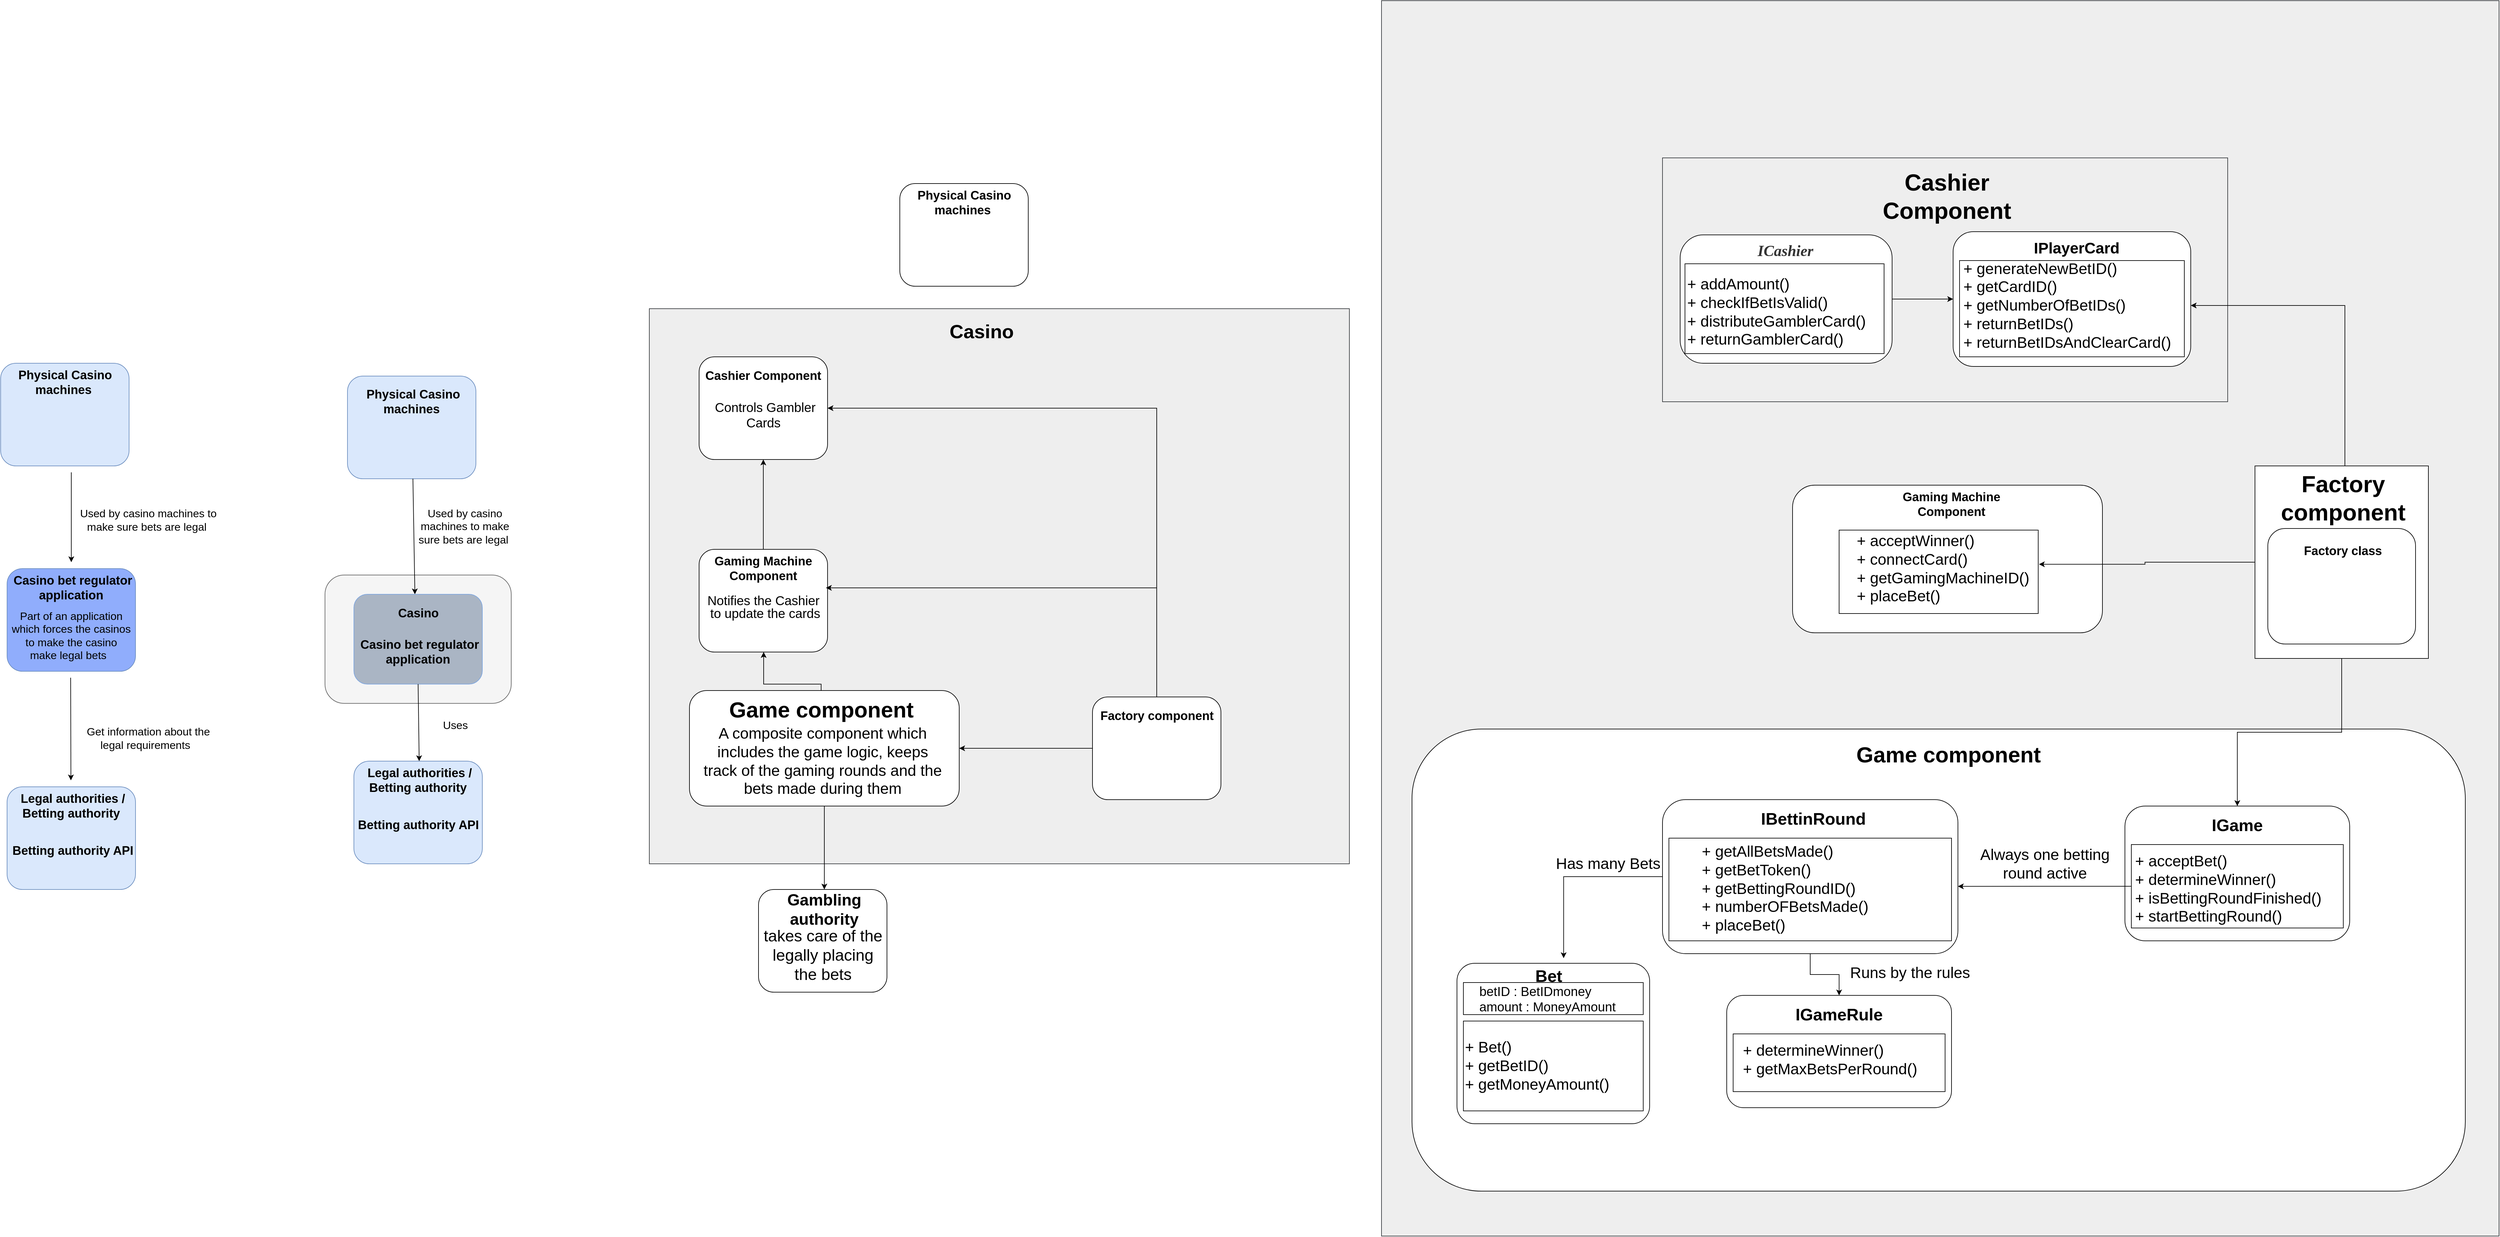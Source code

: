 <mxfile version="12.8.9"><diagram id="4Bdni1rd2levdif2QlFp" name="Page-1"><mxGraphModel dx="5299" dy="3946" grid="1" gridSize="10" guides="1" tooltips="1" connect="1" arrows="1" fold="1" page="1" pageScale="1" pageWidth="850" pageHeight="1100" math="0" shadow="0"><root><mxCell id="0"/><mxCell id="1" parent="0"/><mxCell id="wgiv1KgJ2mop-hyyQIvd-1" value="" style="rounded=0;whiteSpace=wrap;html=1;shadow=0;fillColor=#eeeeee;strokeColor=#36393d;" vertex="1" parent="1"><mxGeometry x="2020" y="-515" width="1740" height="1925" as="geometry"/></mxCell><mxCell id="BUaeJ5m5hBTxPJ-2kl2l-30" value="" style="rounded=1;whiteSpace=wrap;html=1;" parent="1" vertex="1"><mxGeometry x="2660" y="240" width="482.5" height="230" as="geometry"/></mxCell><mxCell id="BUaeJ5m5hBTxPJ-2kl2l-16" value="" style="rounded=0;whiteSpace=wrap;html=1;fillColor=#eeeeee;strokeColor=#36393d;" parent="1" vertex="1"><mxGeometry x="2457.5" y="-270" width="880" height="380" as="geometry"/></mxCell><mxCell id="BUaeJ5m5hBTxPJ-2kl2l-37" value="" style="rounded=1;whiteSpace=wrap;html=1;" parent="1" vertex="1"><mxGeometry x="2067.5" y="620" width="1640" height="720" as="geometry"/></mxCell><mxCell id="wgiv1KgJ2mop-hyyQIvd-20" value="" style="edgeStyle=orthogonalEdgeStyle;rounded=0;orthogonalLoop=1;jettySize=auto;html=1;entryX=1.022;entryY=0.415;entryDx=0;entryDy=0;entryPerimeter=0;" edge="1" parent="1" source="wgiv1KgJ2mop-hyyQIvd-7" target="BUaeJ5m5hBTxPJ-2kl2l-32"><mxGeometry relative="1" as="geometry"><mxPoint x="3300.0" y="360" as="targetPoint"/></mxGeometry></mxCell><mxCell id="wgiv1KgJ2mop-hyyQIvd-22" value="" style="edgeStyle=orthogonalEdgeStyle;rounded=0;orthogonalLoop=1;jettySize=auto;html=1;entryX=0.5;entryY=0;entryDx=0;entryDy=0;" edge="1" parent="1" source="wgiv1KgJ2mop-hyyQIvd-7" target="BUaeJ5m5hBTxPJ-2kl2l-51"><mxGeometry relative="1" as="geometry"><mxPoint x="3300.0" y="360" as="targetPoint"/></mxGeometry></mxCell><mxCell id="wgiv1KgJ2mop-hyyQIvd-24" value="" style="edgeStyle=orthogonalEdgeStyle;rounded=0;orthogonalLoop=1;jettySize=auto;html=1;entryX=1;entryY=0.5;entryDx=0;entryDy=0;" edge="1" parent="1" source="wgiv1KgJ2mop-hyyQIvd-7" target="BUaeJ5m5hBTxPJ-2kl2l-21"><mxGeometry relative="1" as="geometry"><mxPoint x="3515" y="130" as="targetPoint"/><Array as="points"><mxPoint x="3520" y="-40"/></Array></mxGeometry></mxCell><mxCell id="wgiv1KgJ2mop-hyyQIvd-7" value="" style="rounded=0;whiteSpace=wrap;html=1;" vertex="1" parent="1"><mxGeometry x="3380" y="210" width="270" height="300" as="geometry"/></mxCell><mxCell id="BUaeJ5m5hBTxPJ-2kl2l-20" value="" style="rounded=1;whiteSpace=wrap;html=1;" parent="1" vertex="1"><mxGeometry x="2910" y="-155" width="370" height="210" as="geometry"/></mxCell><mxCell id="BUaeJ5m5hBTxPJ-2kl2l-2" value="" style="rounded=1;whiteSpace=wrap;html=1;fillColor=#f5f5f5;strokeColor=#666666;fontColor=#333333;" parent="1" vertex="1"><mxGeometry x="375" y="380" width="290" height="200" as="geometry"/></mxCell><mxCell id="s65S0Sn_o1DhRNaS_JRZ-42" value="" style="rounded=0;whiteSpace=wrap;html=1;shadow=0;fillColor=#eeeeee;strokeColor=#36393d;" parent="1" vertex="1"><mxGeometry x="880" y="-35" width="1090" height="865" as="geometry"/></mxCell><mxCell id="hofzeqCZwEQ-WnHuqXEZ-1" value="" style="rounded=1;whiteSpace=wrap;html=1;fillColor=#90ADFC;strokeColor=#6c8ebf;" parent="1" vertex="1"><mxGeometry x="-120" y="370" width="200" height="160" as="geometry"/></mxCell><mxCell id="hofzeqCZwEQ-WnHuqXEZ-8" value="&lt;span style=&quot;font-size: 17px&quot;&gt;Part of an application which forces the casinos to make the casino make legal bets&amp;nbsp;&amp;nbsp;&lt;/span&gt;" style="text;html=1;strokeColor=none;fillColor=none;align=center;verticalAlign=middle;whiteSpace=wrap;rounded=0;" parent="1" vertex="1"><mxGeometry x="-115" y="430" width="190" height="90" as="geometry"/></mxCell><mxCell id="hofzeqCZwEQ-WnHuqXEZ-10" value="&lt;font style=&quot;font-size: 19px&quot;&gt;&lt;b&gt;Casino bet regulator application&amp;nbsp;&lt;/b&gt;&lt;/font&gt;" style="text;html=1;strokeColor=none;fillColor=none;align=center;verticalAlign=middle;whiteSpace=wrap;rounded=0;" parent="1" vertex="1"><mxGeometry x="-115" y="370" width="195" height="60" as="geometry"/></mxCell><mxCell id="hofzeqCZwEQ-WnHuqXEZ-17" value="" style="rounded=1;whiteSpace=wrap;html=1;fillColor=#dae8fc;strokeColor=#6c8ebf;" parent="1" vertex="1"><mxGeometry x="-130" y="50" width="200" height="160" as="geometry"/></mxCell><mxCell id="hofzeqCZwEQ-WnHuqXEZ-18" value="&lt;b style=&quot;font-size: 19px&quot;&gt;Physical Casino &lt;/b&gt;&lt;span style=&quot;font-size: 19px&quot;&gt;&lt;b&gt;machines&lt;/b&gt;&lt;/span&gt;&lt;b style=&quot;font-size: 19px&quot;&gt;&amp;nbsp;&lt;/b&gt;" style="text;html=1;strokeColor=none;fillColor=none;align=center;verticalAlign=middle;whiteSpace=wrap;rounded=0;" parent="1" vertex="1"><mxGeometry x="-127.5" y="50" width="195" height="60" as="geometry"/></mxCell><mxCell id="hofzeqCZwEQ-WnHuqXEZ-21" value="" style="rounded=1;whiteSpace=wrap;html=1;fillColor=#dae8fc;strokeColor=#6c8ebf;" parent="1" vertex="1"><mxGeometry x="-120" y="710" width="200" height="160" as="geometry"/></mxCell><mxCell id="hofzeqCZwEQ-WnHuqXEZ-22" value="&lt;b style=&quot;font-size: 19px&quot;&gt;Legal &lt;/b&gt;&lt;span style=&quot;font-size: 19px&quot;&gt;&lt;b&gt;authorities&lt;/b&gt;&lt;/span&gt;&lt;b style=&quot;font-size: 19px&quot;&gt;&amp;nbsp;/ Betting authority&amp;nbsp;&lt;/b&gt;" style="text;html=1;strokeColor=none;fillColor=none;align=center;verticalAlign=middle;whiteSpace=wrap;rounded=0;" parent="1" vertex="1"><mxGeometry x="-115" y="710" width="195" height="60" as="geometry"/></mxCell><mxCell id="hofzeqCZwEQ-WnHuqXEZ-23" value="" style="endArrow=classic;html=1;" parent="1" edge="1"><mxGeometry width="50" height="50" relative="1" as="geometry"><mxPoint x="-21" y="540" as="sourcePoint"/><mxPoint x="-20.59" y="700" as="targetPoint"/></mxGeometry></mxCell><mxCell id="hofzeqCZwEQ-WnHuqXEZ-24" value="&lt;span style=&quot;font-size: 17px&quot;&gt;Get information about the legal requirements&amp;nbsp;&amp;nbsp;&lt;/span&gt;" style="text;html=1;strokeColor=none;fillColor=none;align=center;verticalAlign=middle;whiteSpace=wrap;rounded=0;" parent="1" vertex="1"><mxGeometry x="-10" y="590" width="220" height="90" as="geometry"/></mxCell><mxCell id="hofzeqCZwEQ-WnHuqXEZ-25" value="" style="endArrow=classic;html=1;" parent="1" edge="1"><mxGeometry width="50" height="50" relative="1" as="geometry"><mxPoint x="-20" y="220" as="sourcePoint"/><mxPoint x="-20" y="360" as="targetPoint"/></mxGeometry></mxCell><mxCell id="hofzeqCZwEQ-WnHuqXEZ-26" value="&lt;span style=&quot;font-size: 17px&quot;&gt;Used by casino machines to make sure bets are legal&amp;nbsp;&lt;/span&gt;" style="text;html=1;strokeColor=none;fillColor=none;align=center;verticalAlign=middle;whiteSpace=wrap;rounded=0;" parent="1" vertex="1"><mxGeometry x="-10" y="250" width="220" height="90" as="geometry"/></mxCell><mxCell id="hofzeqCZwEQ-WnHuqXEZ-38" value="" style="rounded=1;whiteSpace=wrap;html=1;fillColor=#dae8fc;strokeColor=#6c8ebf;" parent="1" vertex="1"><mxGeometry x="410" y="70" width="200" height="160" as="geometry"/></mxCell><mxCell id="hofzeqCZwEQ-WnHuqXEZ-39" value="&lt;b style=&quot;font-size: 19px&quot;&gt;Physical Casino &lt;/b&gt;&lt;span style=&quot;font-size: 19px&quot;&gt;&lt;b&gt;machines&lt;/b&gt;&lt;/span&gt;&lt;b style=&quot;font-size: 19px&quot;&gt;&amp;nbsp;&lt;/b&gt;" style="text;html=1;strokeColor=none;fillColor=none;align=center;verticalAlign=middle;whiteSpace=wrap;rounded=0;" parent="1" vertex="1"><mxGeometry x="415" y="80" width="195" height="60" as="geometry"/></mxCell><mxCell id="hofzeqCZwEQ-WnHuqXEZ-40" value="" style="rounded=1;whiteSpace=wrap;html=1;fillColor=#dae8fc;strokeColor=#6c8ebf;" parent="1" vertex="1"><mxGeometry x="420" y="670" width="200" height="160" as="geometry"/></mxCell><mxCell id="hofzeqCZwEQ-WnHuqXEZ-41" value="&lt;b style=&quot;font-size: 19px&quot;&gt;Legal &lt;/b&gt;&lt;span style=&quot;font-size: 19px&quot;&gt;&lt;b&gt;authorities&lt;/b&gt;&lt;/span&gt;&lt;b style=&quot;font-size: 19px&quot;&gt;&amp;nbsp;/ Betting authority&amp;nbsp;&lt;/b&gt;" style="text;html=1;strokeColor=none;fillColor=none;align=center;verticalAlign=middle;whiteSpace=wrap;rounded=0;" parent="1" vertex="1"><mxGeometry x="425" y="670" width="195" height="60" as="geometry"/></mxCell><mxCell id="hofzeqCZwEQ-WnHuqXEZ-44" value="" style="endArrow=classic;html=1;" parent="1" edge="1"><mxGeometry width="50" height="50" relative="1" as="geometry"><mxPoint x="511.91" y="230" as="sourcePoint"/><mxPoint x="515" y="410" as="targetPoint"/></mxGeometry></mxCell><mxCell id="hofzeqCZwEQ-WnHuqXEZ-45" value="&lt;span style=&quot;font-size: 17px&quot;&gt;Used by casino machines to make sure bets are legal&amp;nbsp;&lt;/span&gt;" style="text;html=1;strokeColor=none;fillColor=none;align=center;verticalAlign=middle;whiteSpace=wrap;rounded=0;" parent="1" vertex="1"><mxGeometry x="507.5" y="260" width="170" height="90" as="geometry"/></mxCell><mxCell id="hofzeqCZwEQ-WnHuqXEZ-46" value="" style="rounded=1;whiteSpace=wrap;html=1;fillColor=#AAB5C4;strokeColor=#7FA7E0;" parent="1" vertex="1"><mxGeometry x="420" y="410" width="200" height="140" as="geometry"/></mxCell><mxCell id="hofzeqCZwEQ-WnHuqXEZ-47" value="&lt;span style=&quot;font-size: 19px&quot;&gt;&lt;b&gt;Casino&lt;/b&gt;&lt;/span&gt;" style="text;html=1;strokeColor=none;fillColor=none;align=center;verticalAlign=middle;whiteSpace=wrap;rounded=0;" parent="1" vertex="1"><mxGeometry x="422.5" y="410" width="195" height="60" as="geometry"/></mxCell><mxCell id="hofzeqCZwEQ-WnHuqXEZ-49" value="&lt;span style=&quot;font-size: 19px&quot;&gt;&lt;b&gt;Betting authority API&lt;/b&gt;&lt;/span&gt;" style="text;html=1;strokeColor=none;fillColor=none;align=center;verticalAlign=middle;whiteSpace=wrap;rounded=0;" parent="1" vertex="1"><mxGeometry x="422.5" y="740" width="195" height="60" as="geometry"/></mxCell><mxCell id="hofzeqCZwEQ-WnHuqXEZ-52" value="" style="endArrow=classic;html=1;exitX=0.5;exitY=1;exitDx=0;exitDy=0;" parent="1" source="hofzeqCZwEQ-WnHuqXEZ-46" edge="1"><mxGeometry width="50" height="50" relative="1" as="geometry"><mxPoint x="522" y="570" as="sourcePoint"/><mxPoint x="521.67" y="670" as="targetPoint"/></mxGeometry></mxCell><mxCell id="hofzeqCZwEQ-WnHuqXEZ-54" value="&lt;span style=&quot;font-size: 17px&quot;&gt;Uses&amp;nbsp;&lt;/span&gt;" style="text;html=1;strokeColor=none;fillColor=none;align=center;verticalAlign=middle;whiteSpace=wrap;rounded=0;" parent="1" vertex="1"><mxGeometry x="507.5" y="580" width="145" height="70" as="geometry"/></mxCell><mxCell id="5eCOG4MasugBp30SODIy-3" value="" style="rounded=1;whiteSpace=wrap;html=1;" parent="1" vertex="1"><mxGeometry x="1270" y="-230" width="200" height="160" as="geometry"/></mxCell><mxCell id="5eCOG4MasugBp30SODIy-4" value="&lt;b style=&quot;font-size: 19px&quot;&gt;Physical Casino &lt;/b&gt;&lt;span style=&quot;font-size: 19px&quot;&gt;&lt;b&gt;machines&lt;/b&gt;&lt;/span&gt;&lt;b style=&quot;font-size: 19px&quot;&gt;&amp;nbsp;&lt;/b&gt;" style="text;html=1;strokeColor=none;fillColor=none;align=center;verticalAlign=middle;whiteSpace=wrap;rounded=0;" parent="1" vertex="1"><mxGeometry x="1272.5" y="-230" width="195" height="60" as="geometry"/></mxCell><mxCell id="s65S0Sn_o1DhRNaS_JRZ-2" value="" style="rounded=1;whiteSpace=wrap;html=1;arcSize=11;" parent="1" vertex="1"><mxGeometry x="2137.5" y="985" width="300" height="250" as="geometry"/></mxCell><mxCell id="s65S0Sn_o1DhRNaS_JRZ-3" value="&lt;b&gt;&lt;font style=&quot;font-size: 26px&quot;&gt;Bet&lt;/font&gt;&lt;/b&gt;" style="text;html=1;strokeColor=none;fillColor=none;align=center;verticalAlign=middle;whiteSpace=wrap;rounded=0;" parent="1" vertex="1"><mxGeometry x="2182.5" y="975" width="195" height="60" as="geometry"/></mxCell><mxCell id="s65S0Sn_o1DhRNaS_JRZ-4" value="" style="rounded=1;whiteSpace=wrap;html=1;" parent="1" vertex="1"><mxGeometry x="957.5" y="340" width="200" height="160" as="geometry"/></mxCell><mxCell id="s65S0Sn_o1DhRNaS_JRZ-17" style="edgeStyle=orthogonalEdgeStyle;rounded=0;orthogonalLoop=1;jettySize=auto;html=1;exitX=0.5;exitY=0;exitDx=0;exitDy=0;entryX=0.5;entryY=1;entryDx=0;entryDy=0;" parent="1" source="s65S0Sn_o1DhRNaS_JRZ-5" target="s65S0Sn_o1DhRNaS_JRZ-8" edge="1"><mxGeometry relative="1" as="geometry"/></mxCell><mxCell id="s65S0Sn_o1DhRNaS_JRZ-5" value="&lt;span style=&quot;font-size: 19px&quot;&gt;&lt;b&gt;Gaming Machine Component&lt;br&gt;&lt;/b&gt;&lt;/span&gt;" style="text;html=1;strokeColor=none;fillColor=none;align=center;verticalAlign=middle;whiteSpace=wrap;rounded=0;" parent="1" vertex="1"><mxGeometry x="960" y="340" width="195" height="60" as="geometry"/></mxCell><mxCell id="s65S0Sn_o1DhRNaS_JRZ-8" value="" style="rounded=1;whiteSpace=wrap;html=1;" parent="1" vertex="1"><mxGeometry x="957.5" y="40" width="200" height="160" as="geometry"/></mxCell><mxCell id="s65S0Sn_o1DhRNaS_JRZ-9" value="&lt;span style=&quot;font-size: 19px&quot;&gt;&lt;b&gt;Cashier Component&lt;br&gt;&lt;/b&gt;&lt;/span&gt;" style="text;html=1;strokeColor=none;fillColor=none;align=center;verticalAlign=middle;whiteSpace=wrap;rounded=0;" parent="1" vertex="1"><mxGeometry x="960" y="40" width="195" height="60" as="geometry"/></mxCell><mxCell id="BUaeJ5m5hBTxPJ-2kl2l-36" style="edgeStyle=orthogonalEdgeStyle;rounded=0;orthogonalLoop=1;jettySize=auto;html=1;entryX=0.5;entryY=0;entryDx=0;entryDy=0;" parent="1" source="s65S0Sn_o1DhRNaS_JRZ-10" target="s65S0Sn_o1DhRNaS_JRZ-30" edge="1"><mxGeometry relative="1" as="geometry"/></mxCell><mxCell id="s65S0Sn_o1DhRNaS_JRZ-10" value="" style="rounded=1;whiteSpace=wrap;html=1;" parent="1" vertex="1"><mxGeometry x="942.5" y="560" width="420" height="180" as="geometry"/></mxCell><mxCell id="s65S0Sn_o1DhRNaS_JRZ-21" style="edgeStyle=orthogonalEdgeStyle;rounded=0;orthogonalLoop=1;jettySize=auto;html=1;exitX=0.5;exitY=0;exitDx=0;exitDy=0;" parent="1" source="s65S0Sn_o1DhRNaS_JRZ-11" target="s65S0Sn_o1DhRNaS_JRZ-4" edge="1"><mxGeometry relative="1" as="geometry"><Array as="points"><mxPoint x="1148" y="550"/><mxPoint x="1058" y="550"/></Array></mxGeometry></mxCell><mxCell id="s65S0Sn_o1DhRNaS_JRZ-11" value="&lt;b&gt;&lt;font style=&quot;font-size: 34px&quot;&gt;Game component&lt;/font&gt;&lt;br&gt;&lt;/b&gt;" style="text;html=1;strokeColor=none;fillColor=none;align=center;verticalAlign=middle;whiteSpace=wrap;rounded=0;" parent="1" vertex="1"><mxGeometry x="922.5" y="560" width="450" height="60" as="geometry"/></mxCell><mxCell id="s65S0Sn_o1DhRNaS_JRZ-18" value="&lt;font style=&quot;font-size: 20px ; line-height: 90%&quot;&gt;Notifies the Cashier&amp;nbsp;&lt;br&gt;to update the cards&lt;/font&gt;" style="text;html=1;align=center;verticalAlign=middle;resizable=0;points=[];autosize=1;" parent="1" vertex="1"><mxGeometry x="960" y="410" width="200" height="40" as="geometry"/></mxCell><mxCell id="s65S0Sn_o1DhRNaS_JRZ-29" value="" style="rounded=1;whiteSpace=wrap;html=1;" parent="1" vertex="1"><mxGeometry x="1050" y="870" width="200" height="160" as="geometry"/></mxCell><mxCell id="s65S0Sn_o1DhRNaS_JRZ-30" value="&lt;b&gt;&lt;font style=&quot;font-size: 25px&quot;&gt;Gambling authority&lt;/font&gt;&lt;/b&gt;" style="text;html=1;strokeColor=none;fillColor=none;align=center;verticalAlign=middle;whiteSpace=wrap;rounded=0;" parent="1" vertex="1"><mxGeometry x="1055" y="870" width="195" height="60" as="geometry"/></mxCell><mxCell id="s65S0Sn_o1DhRNaS_JRZ-32" value="&lt;span style=&quot;font-size: 25px&quot;&gt;takes care of the&lt;br&gt;legally placing&lt;br&gt;the bets&lt;br&gt;&lt;/span&gt;" style="text;html=1;align=center;" parent="1" vertex="1"><mxGeometry x="1050" y="920" width="200" height="30" as="geometry"/></mxCell><mxCell id="BUaeJ5m5hBTxPJ-2kl2l-65" style="edgeStyle=orthogonalEdgeStyle;rounded=0;orthogonalLoop=1;jettySize=auto;html=1;entryX=0.621;entryY=0.033;entryDx=0;entryDy=0;entryPerimeter=0;" parent="1" source="s65S0Sn_o1DhRNaS_JRZ-33" target="s65S0Sn_o1DhRNaS_JRZ-3" edge="1"><mxGeometry relative="1" as="geometry"/></mxCell><mxCell id="BUaeJ5m5hBTxPJ-2kl2l-66" style="edgeStyle=orthogonalEdgeStyle;rounded=0;orthogonalLoop=1;jettySize=auto;html=1;" parent="1" source="s65S0Sn_o1DhRNaS_JRZ-33" target="BUaeJ5m5hBTxPJ-2kl2l-61" edge="1"><mxGeometry relative="1" as="geometry"/></mxCell><mxCell id="s65S0Sn_o1DhRNaS_JRZ-33" value="" style="rounded=1;whiteSpace=wrap;html=1;" parent="1" vertex="1"><mxGeometry x="2457.5" y="730" width="460" height="240" as="geometry"/></mxCell><mxCell id="s65S0Sn_o1DhRNaS_JRZ-34" value="&lt;b&gt;&lt;font style=&quot;font-size: 26px&quot;&gt;IBettinRound&lt;/font&gt;&lt;br&gt;&lt;/b&gt;" style="text;html=1;strokeColor=none;fillColor=none;align=center;verticalAlign=middle;whiteSpace=wrap;rounded=0;" parent="1" vertex="1"><mxGeometry x="2595" y="730" width="195" height="60" as="geometry"/></mxCell><mxCell id="s65S0Sn_o1DhRNaS_JRZ-40" style="edgeStyle=orthogonalEdgeStyle;rounded=0;orthogonalLoop=1;jettySize=auto;html=1;exitX=0.5;exitY=1;exitDx=0;exitDy=0;" parent="1" source="s65S0Sn_o1DhRNaS_JRZ-39" target="s65S0Sn_o1DhRNaS_JRZ-39" edge="1"><mxGeometry relative="1" as="geometry"/></mxCell><mxCell id="s65S0Sn_o1DhRNaS_JRZ-43" value="&lt;b&gt;&lt;font style=&quot;font-size: 30px&quot;&gt;Casino&lt;/font&gt;&lt;/b&gt;" style="text;html=1;strokeColor=none;fillColor=none;align=center;verticalAlign=middle;whiteSpace=wrap;rounded=0;" parent="1" vertex="1"><mxGeometry x="1300" y="-30" width="195" height="60" as="geometry"/></mxCell><mxCell id="hofzeqCZwEQ-WnHuqXEZ-37" value="&lt;font style=&quot;font-size: 19px&quot;&gt;&lt;b&gt;Casino bet regulator application&amp;nbsp;&lt;/b&gt;&lt;/font&gt;" style="text;html=1;strokeColor=none;fillColor=none;align=center;verticalAlign=middle;whiteSpace=wrap;rounded=0;" parent="1" vertex="1"><mxGeometry x="410" y="480" width="225" height="40" as="geometry"/></mxCell><mxCell id="BUaeJ5m5hBTxPJ-2kl2l-1" value="&lt;span style=&quot;font-size: 19px&quot;&gt;&lt;b&gt;Betting authority API&lt;/b&gt;&lt;/span&gt;" style="text;html=1;strokeColor=none;fillColor=none;align=center;verticalAlign=middle;whiteSpace=wrap;rounded=0;" parent="1" vertex="1"><mxGeometry x="-115" y="780" width="195" height="60" as="geometry"/></mxCell><mxCell id="BUaeJ5m5hBTxPJ-2kl2l-25" style="edgeStyle=orthogonalEdgeStyle;rounded=0;orthogonalLoop=1;jettySize=auto;html=1;entryX=0;entryY=0.5;entryDx=0;entryDy=0;" parent="1" source="BUaeJ5m5hBTxPJ-2kl2l-10" target="BUaeJ5m5hBTxPJ-2kl2l-20" edge="1"><mxGeometry relative="1" as="geometry"/></mxCell><mxCell id="BUaeJ5m5hBTxPJ-2kl2l-10" value="" style="rounded=1;whiteSpace=wrap;html=1;arcSize=18;" parent="1" vertex="1"><mxGeometry x="2485" y="-150" width="330" height="200" as="geometry"/></mxCell><mxCell id="BUaeJ5m5hBTxPJ-2kl2l-12" value="&lt;span style=&quot;color: rgb(51 , 51 , 51) ; font-style: italic ; white-space: nowrap ; background-color: rgb(255 , 255 , 255)&quot;&gt;&lt;font face=&quot;Verdana&quot; style=&quot;font-size: 24px&quot;&gt;&lt;b&gt;ICashier&lt;/b&gt;&lt;/font&gt;&lt;/span&gt;" style="text;html=1;strokeColor=none;fillColor=none;align=center;verticalAlign=middle;whiteSpace=wrap;rounded=0;" parent="1" vertex="1"><mxGeometry x="2560" y="-150" width="177.5" height="50" as="geometry"/></mxCell><mxCell id="BUaeJ5m5hBTxPJ-2kl2l-14" value="&lt;b&gt;&lt;font style=&quot;font-size: 36px&quot;&gt;Cashier Component&lt;/font&gt;&lt;br&gt;&lt;/b&gt;" style="text;html=1;strokeColor=none;fillColor=none;align=center;verticalAlign=middle;whiteSpace=wrap;rounded=0;" parent="1" vertex="1"><mxGeometry x="2802.5" y="-240" width="195" height="60" as="geometry"/></mxCell><mxCell id="BUaeJ5m5hBTxPJ-2kl2l-19" value="&lt;font style=&quot;font-size: 24px&quot;&gt;&lt;b&gt;IPlayerCard&lt;/b&gt;&lt;/font&gt;" style="text;html=1;align=center;" parent="1" vertex="1"><mxGeometry x="3018.13" y="-150" width="167.5" height="50" as="geometry"/></mxCell><mxCell id="BUaeJ5m5hBTxPJ-2kl2l-23" value="&lt;span style=&quot;font-size: 20px&quot;&gt;Controls Gambler &lt;br&gt;Cards&amp;nbsp;&lt;/span&gt;" style="text;html=1;align=center;verticalAlign=middle;resizable=0;points=[];autosize=1;" parent="1" vertex="1"><mxGeometry x="975" y="110" width="170" height="40" as="geometry"/></mxCell><mxCell id="BUaeJ5m5hBTxPJ-2kl2l-26" value="" style="rounded=1;whiteSpace=wrap;html=1;arcSize=0;" parent="1" vertex="1"><mxGeometry x="2492.5" y="-105" width="310" height="140" as="geometry"/></mxCell><mxCell id="BUaeJ5m5hBTxPJ-2kl2l-13" value="&lt;font style=&quot;font-size: 24px&quot;&gt;+ addAmount()&lt;br&gt;+ checkIfBetIsValid()&lt;br&gt;+ distributeGamblerCard()&lt;br&gt;+ returnGamblerCard()&lt;/font&gt;" style="text;html=1;strokeColor=none;fillColor=none;align=left;verticalAlign=middle;whiteSpace=wrap;rounded=0;" parent="1" vertex="1"><mxGeometry x="2493.75" y="-105" width="310" height="150" as="geometry"/></mxCell><mxCell id="BUaeJ5m5hBTxPJ-2kl2l-29" value="" style="rounded=0;whiteSpace=wrap;html=1;" parent="1" vertex="1"><mxGeometry x="2920" y="-110" width="350" height="150" as="geometry"/></mxCell><mxCell id="BUaeJ5m5hBTxPJ-2kl2l-21" value="&lt;font style=&quot;font-size: 24px&quot;&gt;+ generateNewBetID()&lt;br&gt;+ getCardID()&lt;br&gt;+ getNumberOfBetIDs()&lt;br&gt;+ returnBetIDs()&lt;br&gt;+ returnBetIDsAndClearCard()&lt;/font&gt;" style="text;html=1;strokeColor=none;fillColor=none;align=left;verticalAlign=middle;whiteSpace=wrap;rounded=0;" parent="1" vertex="1"><mxGeometry x="2923.76" y="-115" width="356.25" height="150" as="geometry"/></mxCell><mxCell id="BUaeJ5m5hBTxPJ-2kl2l-31" value="&lt;span style=&quot;font-size: 19px&quot;&gt;&lt;b&gt;Gaming Machine Component&lt;br&gt;&lt;/b&gt;&lt;/span&gt;" style="text;html=1;strokeColor=none;fillColor=none;align=center;verticalAlign=middle;whiteSpace=wrap;rounded=0;" parent="1" vertex="1"><mxGeometry x="2810" y="240" width="195" height="60" as="geometry"/></mxCell><mxCell id="BUaeJ5m5hBTxPJ-2kl2l-34" value="" style="rounded=0;whiteSpace=wrap;html=1;" parent="1" vertex="1"><mxGeometry x="2732.5" y="310" width="310" height="130" as="geometry"/></mxCell><mxCell id="BUaeJ5m5hBTxPJ-2kl2l-32" value="&lt;font style=&quot;font-size: 24px&quot;&gt;+ acceptWinner()&lt;br&gt;+ connectCard()&lt;br&gt;+ getGamingMachineID()&lt;br&gt;+ placeBet()&lt;/font&gt;" style="text;html=1;align=left;verticalAlign=middle;resizable=0;points=[];autosize=1;" parent="1" vertex="1"><mxGeometry x="2757.5" y="330" width="280" height="80" as="geometry"/></mxCell><mxCell id="BUaeJ5m5hBTxPJ-2kl2l-38" value="&lt;b&gt;&lt;font style=&quot;font-size: 34px&quot;&gt;Game component&lt;/font&gt;&lt;br&gt;&lt;/b&gt;" style="text;html=1;strokeColor=none;fillColor=none;align=center;verticalAlign=middle;whiteSpace=wrap;rounded=0;" parent="1" vertex="1"><mxGeometry x="2677.5" y="630" width="450" height="60" as="geometry"/></mxCell><mxCell id="BUaeJ5m5hBTxPJ-2kl2l-41" value="&lt;div style=&quot;box-sizing: border-box ; font-family: &amp;#34;segoe ui&amp;#34; , , &amp;#34;apple color emoji&amp;#34; , &amp;#34;segoe ui emoji&amp;#34; , sans-serif&quot;&gt;&lt;font style=&quot;font-size: 24px&quot;&gt;A composite component which includes the game logic, keeps track of the gaming rounds and the bets made during them&lt;/font&gt;&lt;/div&gt;" style="text;html=1;strokeColor=none;fillColor=none;align=center;verticalAlign=middle;whiteSpace=wrap;rounded=0;" parent="1" vertex="1"><mxGeometry x="960" y="620" width="380" height="100" as="geometry"/></mxCell><mxCell id="BUaeJ5m5hBTxPJ-2kl2l-42" value="" style="rounded=0;whiteSpace=wrap;html=1;" parent="1" vertex="1"><mxGeometry x="2147.5" y="1015" width="280" height="50" as="geometry"/></mxCell><mxCell id="BUaeJ5m5hBTxPJ-2kl2l-43" value="&lt;font style=&quot;font-size: 24px&quot;&gt;+ Bet()&lt;br&gt;+ getBetID()&lt;br&gt;+ getMoneyAmount()&lt;/font&gt;" style="rounded=0;whiteSpace=wrap;html=1;align=left;" parent="1" vertex="1"><mxGeometry x="2147.5" y="1075" width="280" height="140" as="geometry"/></mxCell><mxCell id="s65S0Sn_o1DhRNaS_JRZ-41" value="&lt;div style=&quot;text-align: left ; font-size: 20px&quot;&gt;betID : BetIDmoney&lt;/div&gt;&lt;div style=&quot;text-align: left ; font-size: 20px&quot;&gt;amount : MoneyAmount&lt;br&gt;&lt;/div&gt;" style="text;html=1;align=center;" parent="1" vertex="1"><mxGeometry x="2147.5" y="1010" width="260" height="65" as="geometry"/></mxCell><mxCell id="BUaeJ5m5hBTxPJ-2kl2l-49" value="" style="rounded=0;whiteSpace=wrap;html=1;" parent="1" vertex="1"><mxGeometry x="2467.5" y="790" width="440" height="160" as="geometry"/></mxCell><mxCell id="s65S0Sn_o1DhRNaS_JRZ-39" value="&lt;div style=&quot;text-align: left&quot;&gt;&lt;span style=&quot;font-size: 24px&quot;&gt;+ getAllBetsMade()&lt;/span&gt;&lt;/div&gt;&lt;font style=&quot;font-size: 24px&quot;&gt;&lt;div style=&quot;text-align: left&quot;&gt;&lt;span&gt;+ getBetToken()&lt;/span&gt;&lt;/div&gt;&lt;div style=&quot;text-align: left&quot;&gt;&lt;span&gt;+ getBettingRoundID()&lt;/span&gt;&lt;/div&gt;&lt;div style=&quot;text-align: left&quot;&gt;&lt;span&gt;+ numberOFBetsMade()&lt;/span&gt;&lt;/div&gt;&lt;div style=&quot;text-align: left&quot;&gt;&lt;span&gt;+ placeBet()&lt;/span&gt;&lt;/div&gt;&lt;/font&gt;" style="text;html=1;align=center;" parent="1" vertex="1"><mxGeometry x="2547.5" y="790" width="200" height="30" as="geometry"/></mxCell><mxCell id="BUaeJ5m5hBTxPJ-2kl2l-50" value="" style="rounded=1;whiteSpace=wrap;html=1;" parent="1" vertex="1"><mxGeometry x="3177.5" y="740" width="350" height="210" as="geometry"/></mxCell><mxCell id="BUaeJ5m5hBTxPJ-2kl2l-51" value="&lt;b&gt;&lt;font style=&quot;font-size: 26px&quot;&gt;IGame&lt;/font&gt;&lt;br&gt;&lt;/b&gt;" style="text;html=1;strokeColor=none;fillColor=none;align=center;verticalAlign=middle;whiteSpace=wrap;rounded=0;" parent="1" vertex="1"><mxGeometry x="3255" y="740" width="195" height="60" as="geometry"/></mxCell><mxCell id="BUaeJ5m5hBTxPJ-2kl2l-52" style="edgeStyle=orthogonalEdgeStyle;rounded=0;orthogonalLoop=1;jettySize=auto;html=1;exitX=0.5;exitY=1;exitDx=0;exitDy=0;" parent="1" source="BUaeJ5m5hBTxPJ-2kl2l-54" target="BUaeJ5m5hBTxPJ-2kl2l-54" edge="1"><mxGeometry relative="1" as="geometry"/></mxCell><mxCell id="BUaeJ5m5hBTxPJ-2kl2l-67" style="edgeStyle=orthogonalEdgeStyle;rounded=0;orthogonalLoop=1;jettySize=auto;html=1;entryX=1;entryY=0.563;entryDx=0;entryDy=0;entryPerimeter=0;" parent="1" source="BUaeJ5m5hBTxPJ-2kl2l-53" target="s65S0Sn_o1DhRNaS_JRZ-33" edge="1"><mxGeometry relative="1" as="geometry"/></mxCell><mxCell id="BUaeJ5m5hBTxPJ-2kl2l-53" value="" style="rounded=0;whiteSpace=wrap;html=1;" parent="1" vertex="1"><mxGeometry x="3187.5" y="800" width="330" height="130" as="geometry"/></mxCell><mxCell id="BUaeJ5m5hBTxPJ-2kl2l-54" value="&lt;div style=&quot;text-align: left&quot;&gt;&lt;font style=&quot;font-size: 24px&quot;&gt;+ acceptBet()&lt;/font&gt;&lt;/div&gt;&lt;div style=&quot;text-align: left&quot;&gt;&lt;font style=&quot;font-size: 24px&quot;&gt;+ determineWinner()&lt;/font&gt;&lt;/div&gt;&lt;div style=&quot;text-align: left&quot;&gt;&lt;font style=&quot;font-size: 24px&quot;&gt;+ isBettingRoundFinished()&lt;/font&gt;&lt;/div&gt;&lt;div style=&quot;text-align: left&quot;&gt;&lt;font style=&quot;font-size: 24px&quot;&gt;+ startBettingRound()&lt;/font&gt;&lt;br&gt;&lt;/div&gt;" style="text;html=1;align=center;" parent="1" vertex="1"><mxGeometry x="3237.5" y="805" width="200" height="30" as="geometry"/></mxCell><mxCell id="BUaeJ5m5hBTxPJ-2kl2l-60" value="" style="rounded=1;whiteSpace=wrap;html=1;" parent="1" vertex="1"><mxGeometry x="2557.5" y="1035" width="350" height="175" as="geometry"/></mxCell><mxCell id="BUaeJ5m5hBTxPJ-2kl2l-61" value="&lt;b&gt;&lt;font style=&quot;font-size: 26px&quot;&gt;IGameRule&lt;/font&gt;&lt;br&gt;&lt;/b&gt;" style="text;html=1;strokeColor=none;fillColor=none;align=center;verticalAlign=middle;whiteSpace=wrap;rounded=0;" parent="1" vertex="1"><mxGeometry x="2635" y="1035" width="195" height="60" as="geometry"/></mxCell><mxCell id="BUaeJ5m5hBTxPJ-2kl2l-62" style="edgeStyle=orthogonalEdgeStyle;rounded=0;orthogonalLoop=1;jettySize=auto;html=1;exitX=0.5;exitY=1;exitDx=0;exitDy=0;" parent="1" source="BUaeJ5m5hBTxPJ-2kl2l-64" target="BUaeJ5m5hBTxPJ-2kl2l-64" edge="1"><mxGeometry relative="1" as="geometry"/></mxCell><mxCell id="BUaeJ5m5hBTxPJ-2kl2l-63" value="" style="rounded=0;whiteSpace=wrap;html=1;" parent="1" vertex="1"><mxGeometry x="2567.5" y="1095" width="330" height="90" as="geometry"/></mxCell><mxCell id="BUaeJ5m5hBTxPJ-2kl2l-64" value="&lt;div style=&quot;text-align: left&quot;&gt;&lt;font style=&quot;font-size: 24px&quot;&gt;+ determineWinner()&lt;/font&gt;&lt;/div&gt;&lt;div style=&quot;text-align: left&quot;&gt;&lt;font style=&quot;font-size: 24px&quot;&gt;+ getMaxBetsPerRound()&lt;/font&gt;&lt;br&gt;&lt;/div&gt;" style="text;html=1;align=center;" parent="1" vertex="1"><mxGeometry x="2617.5" y="1100" width="200" height="30" as="geometry"/></mxCell><mxCell id="BUaeJ5m5hBTxPJ-2kl2l-68" value="&lt;font style=&quot;font-size: 24px&quot;&gt;Has many Bets&lt;/font&gt;" style="text;html=1;strokeColor=none;fillColor=none;align=center;verticalAlign=middle;whiteSpace=wrap;rounded=0;" parent="1" vertex="1"><mxGeometry x="2267.5" y="820" width="210" height="20" as="geometry"/></mxCell><mxCell id="BUaeJ5m5hBTxPJ-2kl2l-69" value="&lt;font style=&quot;font-size: 24px&quot;&gt;Runs by the rules&lt;/font&gt;" style="text;html=1;strokeColor=none;fillColor=none;align=center;verticalAlign=middle;whiteSpace=wrap;rounded=0;" parent="1" vertex="1"><mxGeometry x="2737.5" y="990" width="210" height="20" as="geometry"/></mxCell><mxCell id="BUaeJ5m5hBTxPJ-2kl2l-70" value="&lt;span style=&quot;font-size: 24px&quot;&gt;Always one betting round active&lt;/span&gt;" style="text;html=1;strokeColor=none;fillColor=none;align=center;verticalAlign=middle;whiteSpace=wrap;rounded=0;" parent="1" vertex="1"><mxGeometry x="2947.5" y="820" width="210" height="20" as="geometry"/></mxCell><mxCell id="wgiv1KgJ2mop-hyyQIvd-9" value="" style="edgeStyle=orthogonalEdgeStyle;rounded=0;orthogonalLoop=1;jettySize=auto;html=1;entryX=1;entryY=0.5;entryDx=0;entryDy=0;" edge="1" parent="1" source="wgiv1KgJ2mop-hyyQIvd-3" target="s65S0Sn_o1DhRNaS_JRZ-10"><mxGeometry relative="1" as="geometry"><mxPoint x="1490" y="615" as="targetPoint"/></mxGeometry></mxCell><mxCell id="wgiv1KgJ2mop-hyyQIvd-3" value="" style="rounded=1;whiteSpace=wrap;html=1;" vertex="1" parent="1"><mxGeometry x="1570" y="570" width="200" height="160" as="geometry"/></mxCell><mxCell id="wgiv1KgJ2mop-hyyQIvd-11" value="" style="edgeStyle=orthogonalEdgeStyle;rounded=0;orthogonalLoop=1;jettySize=auto;html=1;entryX=1;entryY=0.5;entryDx=0;entryDy=0;" edge="1" parent="1" source="wgiv1KgJ2mop-hyyQIvd-4" target="s65S0Sn_o1DhRNaS_JRZ-8"><mxGeometry relative="1" as="geometry"><mxPoint x="1670" y="490" as="targetPoint"/><Array as="points"><mxPoint x="1670" y="120"/></Array></mxGeometry></mxCell><mxCell id="wgiv1KgJ2mop-hyyQIvd-13" value="" style="edgeStyle=orthogonalEdgeStyle;rounded=0;orthogonalLoop=1;jettySize=auto;html=1;entryX=1;entryY=1;entryDx=0;entryDy=0;" edge="1" parent="1" source="wgiv1KgJ2mop-hyyQIvd-4" target="s65S0Sn_o1DhRNaS_JRZ-5"><mxGeometry relative="1" as="geometry"><mxPoint x="1492.5" y="600" as="targetPoint"/><Array as="points"><mxPoint x="1670" y="400"/></Array></mxGeometry></mxCell><mxCell id="wgiv1KgJ2mop-hyyQIvd-4" value="&lt;span style=&quot;font-size: 19px&quot;&gt;&lt;b&gt;Factory&lt;/b&gt;&lt;/span&gt;&lt;b style=&quot;font-size: 19px&quot;&gt;&amp;nbsp;component&lt;/b&gt;" style="text;html=1;strokeColor=none;fillColor=none;align=center;verticalAlign=middle;whiteSpace=wrap;rounded=0;" vertex="1" parent="1"><mxGeometry x="1572.5" y="570" width="195" height="60" as="geometry"/></mxCell><mxCell id="wgiv1KgJ2mop-hyyQIvd-5" value="" style="rounded=1;whiteSpace=wrap;html=1;" vertex="1" parent="1"><mxGeometry x="3400" y="307.5" width="230" height="180" as="geometry"/></mxCell><mxCell id="wgiv1KgJ2mop-hyyQIvd-6" value="&lt;span style=&quot;font-size: 19px&quot;&gt;&lt;b&gt;Factory&lt;/b&gt;&lt;/span&gt;&lt;b style=&quot;font-size: 19px&quot;&gt;&amp;nbsp;class&lt;/b&gt;" style="text;html=1;strokeColor=none;fillColor=none;align=center;verticalAlign=middle;whiteSpace=wrap;rounded=0;" vertex="1" parent="1"><mxGeometry x="3402.5" y="307.5" width="227.5" height="70" as="geometry"/></mxCell><mxCell id="wgiv1KgJ2mop-hyyQIvd-15" value="&lt;b&gt;&lt;font style=&quot;font-size: 36px&quot;&gt;Factory component&lt;/font&gt;&lt;br&gt;&lt;/b&gt;" style="text;html=1;strokeColor=none;fillColor=none;align=center;verticalAlign=middle;whiteSpace=wrap;rounded=0;" vertex="1" parent="1"><mxGeometry x="3420" y="210" width="195" height="100" as="geometry"/></mxCell></root></mxGraphModel></diagram></mxfile>